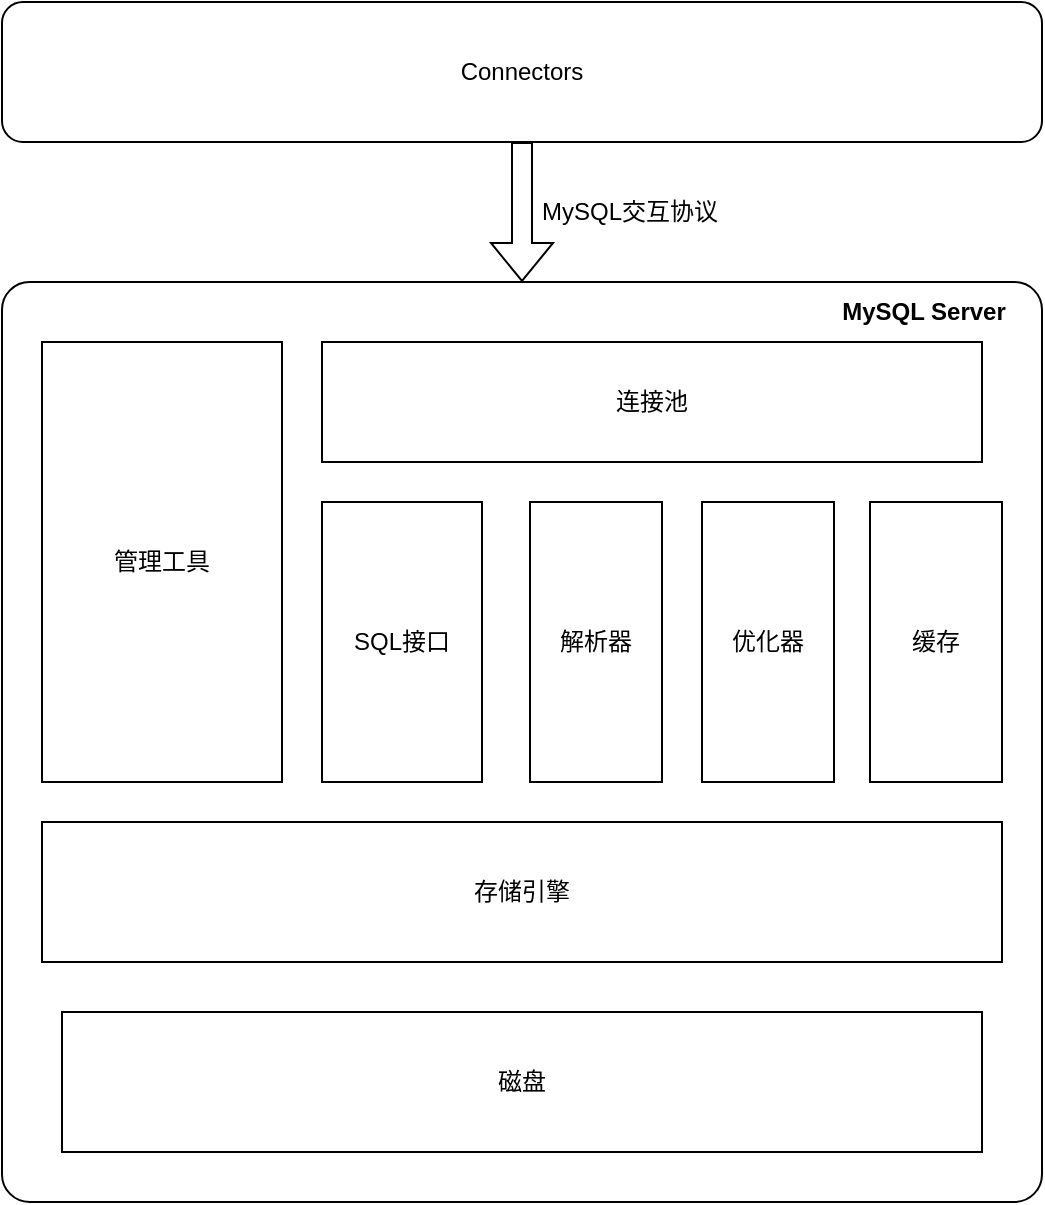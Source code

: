 <mxfile version="17.5.0" type="github"><diagram id="MUg8MImCVKtUhVqQ3hsc" name="MySQL整体架构"><mxGraphModel dx="574" dy="826" grid="1" gridSize="10" guides="1" tooltips="1" connect="1" arrows="1" fold="1" page="1" pageScale="1" pageWidth="827" pageHeight="1169" math="0" shadow="0"><root><mxCell id="0"/><mxCell id="1" parent="0"/><mxCell id="HLLmnuWl7F0nRZg6O-b1-3" style="edgeStyle=orthogonalEdgeStyle;rounded=0;orthogonalLoop=1;jettySize=auto;html=1;shape=flexArrow;strokeColor=default;fillColor=default;" edge="1" parent="1" source="HLLmnuWl7F0nRZg6O-b1-1" target="HLLmnuWl7F0nRZg6O-b1-2"><mxGeometry relative="1" as="geometry"/></mxCell><mxCell id="HLLmnuWl7F0nRZg6O-b1-1" value="Connectors" style="rounded=1;whiteSpace=wrap;html=1;" vertex="1" parent="1"><mxGeometry x="100" y="80" width="520" height="70" as="geometry"/></mxCell><mxCell id="HLLmnuWl7F0nRZg6O-b1-2" value="" style="rounded=1;whiteSpace=wrap;html=1;arcSize=3;" vertex="1" parent="1"><mxGeometry x="100" y="220" width="520" height="460" as="geometry"/></mxCell><mxCell id="HLLmnuWl7F0nRZg6O-b1-4" value="MySQL交互协议" style="text;html=1;strokeColor=none;fillColor=none;align=center;verticalAlign=middle;whiteSpace=wrap;rounded=0;" vertex="1" parent="1"><mxGeometry x="364" y="170" width="100" height="30" as="geometry"/></mxCell><mxCell id="HLLmnuWl7F0nRZg6O-b1-5" value="磁盘" style="rounded=0;whiteSpace=wrap;html=1;" vertex="1" parent="1"><mxGeometry x="130" y="585" width="460" height="70" as="geometry"/></mxCell><mxCell id="HLLmnuWl7F0nRZg6O-b1-6" value="存储引擎" style="rounded=0;whiteSpace=wrap;html=1;" vertex="1" parent="1"><mxGeometry x="120" y="490" width="480" height="70" as="geometry"/></mxCell><mxCell id="HLLmnuWl7F0nRZg6O-b1-7" value="管理工具" style="rounded=0;whiteSpace=wrap;html=1;" vertex="1" parent="1"><mxGeometry x="120" y="250" width="120" height="220" as="geometry"/></mxCell><mxCell id="HLLmnuWl7F0nRZg6O-b1-8" value="连接池" style="rounded=0;whiteSpace=wrap;html=1;" vertex="1" parent="1"><mxGeometry x="260" y="250" width="330" height="60" as="geometry"/></mxCell><mxCell id="HLLmnuWl7F0nRZg6O-b1-9" value="SQL接口" style="rounded=0;whiteSpace=wrap;html=1;" vertex="1" parent="1"><mxGeometry x="260" y="330" width="80" height="140" as="geometry"/></mxCell><mxCell id="HLLmnuWl7F0nRZg6O-b1-10" value="解析器" style="rounded=0;whiteSpace=wrap;html=1;" vertex="1" parent="1"><mxGeometry x="364" y="330" width="66" height="140" as="geometry"/></mxCell><mxCell id="HLLmnuWl7F0nRZg6O-b1-11" value="优化器" style="rounded=0;whiteSpace=wrap;html=1;" vertex="1" parent="1"><mxGeometry x="450" y="330" width="66" height="140" as="geometry"/></mxCell><mxCell id="HLLmnuWl7F0nRZg6O-b1-12" value="缓存" style="rounded=0;whiteSpace=wrap;html=1;" vertex="1" parent="1"><mxGeometry x="534" y="330" width="66" height="140" as="geometry"/></mxCell><mxCell id="HLLmnuWl7F0nRZg6O-b1-13" value="MySQL Server" style="text;html=1;strokeColor=none;fillColor=none;align=center;verticalAlign=middle;whiteSpace=wrap;rounded=0;fontStyle=1" vertex="1" parent="1"><mxGeometry x="516" y="220" width="90" height="30" as="geometry"/></mxCell></root></mxGraphModel></diagram></mxfile>